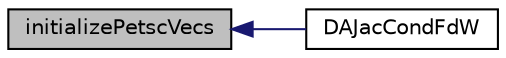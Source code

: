 digraph "initializePetscVecs"
{
  bgcolor="transparent";
  edge [fontname="Helvetica",fontsize="10",labelfontname="Helvetica",labelfontsize="10"];
  node [fontname="Helvetica",fontsize="10",shape=record];
  rankdir="LR";
  Node55 [label="initializePetscVecs",height=0.2,width=0.4,color="black", fillcolor="grey75", style="filled", fontcolor="black"];
  Node55 -> Node56 [dir="back",color="midnightblue",fontsize="10",style="solid",fontname="Helvetica"];
  Node56 [label="DAJacCondFdW",height=0.2,width=0.4,color="black",URL="$classFoam_1_1DAJacCondFdW.html#ac97e317c5527ca71b2e44e2a690d8f53"];
}
